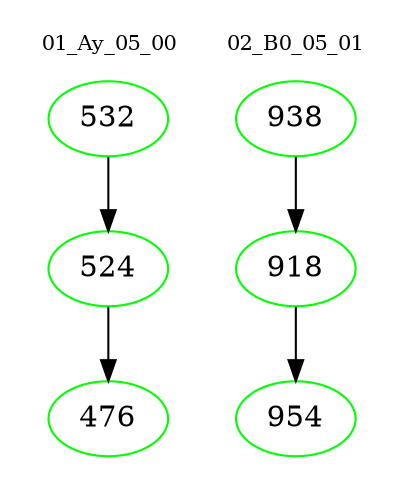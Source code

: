 digraph{
subgraph cluster_0 {
color = white
label = "01_Ay_05_00";
fontsize=10;
T0_532 [label="532", color="green"]
T0_532 -> T0_524 [color="black"]
T0_524 [label="524", color="green"]
T0_524 -> T0_476 [color="black"]
T0_476 [label="476", color="green"]
}
subgraph cluster_1 {
color = white
label = "02_B0_05_01";
fontsize=10;
T1_938 [label="938", color="green"]
T1_938 -> T1_918 [color="black"]
T1_918 [label="918", color="green"]
T1_918 -> T1_954 [color="black"]
T1_954 [label="954", color="green"]
}
}
